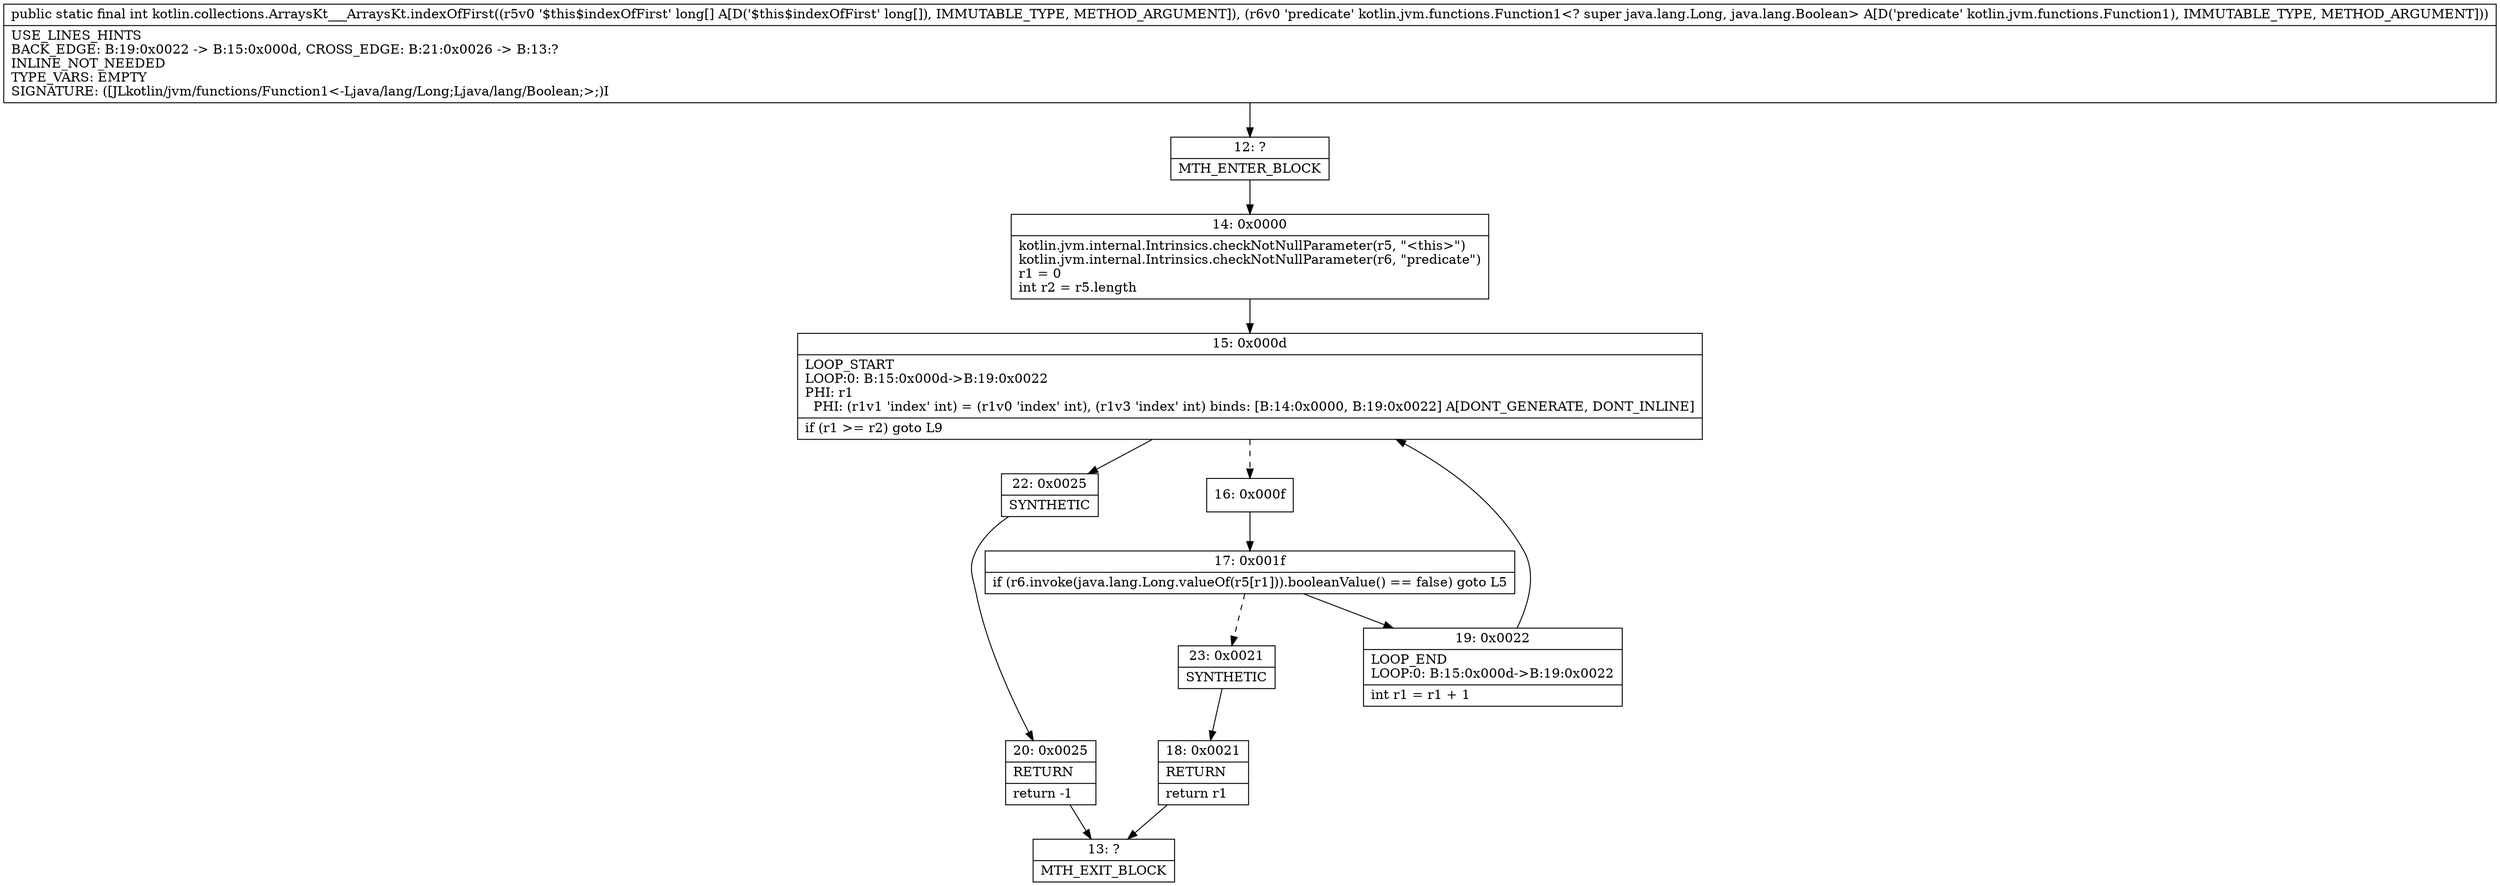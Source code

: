 digraph "CFG forkotlin.collections.ArraysKt___ArraysKt.indexOfFirst([JLkotlin\/jvm\/functions\/Function1;)I" {
Node_12 [shape=record,label="{12\:\ ?|MTH_ENTER_BLOCK\l}"];
Node_14 [shape=record,label="{14\:\ 0x0000|kotlin.jvm.internal.Intrinsics.checkNotNullParameter(r5, \"\<this\>\")\lkotlin.jvm.internal.Intrinsics.checkNotNullParameter(r6, \"predicate\")\lr1 = 0\lint r2 = r5.length\l}"];
Node_15 [shape=record,label="{15\:\ 0x000d|LOOP_START\lLOOP:0: B:15:0x000d\-\>B:19:0x0022\lPHI: r1 \l  PHI: (r1v1 'index' int) = (r1v0 'index' int), (r1v3 'index' int) binds: [B:14:0x0000, B:19:0x0022] A[DONT_GENERATE, DONT_INLINE]\l|if (r1 \>= r2) goto L9\l}"];
Node_16 [shape=record,label="{16\:\ 0x000f}"];
Node_17 [shape=record,label="{17\:\ 0x001f|if (r6.invoke(java.lang.Long.valueOf(r5[r1])).booleanValue() == false) goto L5\l}"];
Node_19 [shape=record,label="{19\:\ 0x0022|LOOP_END\lLOOP:0: B:15:0x000d\-\>B:19:0x0022\l|int r1 = r1 + 1\l}"];
Node_23 [shape=record,label="{23\:\ 0x0021|SYNTHETIC\l}"];
Node_18 [shape=record,label="{18\:\ 0x0021|RETURN\l|return r1\l}"];
Node_13 [shape=record,label="{13\:\ ?|MTH_EXIT_BLOCK\l}"];
Node_22 [shape=record,label="{22\:\ 0x0025|SYNTHETIC\l}"];
Node_20 [shape=record,label="{20\:\ 0x0025|RETURN\l|return \-1\l}"];
MethodNode[shape=record,label="{public static final int kotlin.collections.ArraysKt___ArraysKt.indexOfFirst((r5v0 '$this$indexOfFirst' long[] A[D('$this$indexOfFirst' long[]), IMMUTABLE_TYPE, METHOD_ARGUMENT]), (r6v0 'predicate' kotlin.jvm.functions.Function1\<? super java.lang.Long, java.lang.Boolean\> A[D('predicate' kotlin.jvm.functions.Function1), IMMUTABLE_TYPE, METHOD_ARGUMENT]))  | USE_LINES_HINTS\lBACK_EDGE: B:19:0x0022 \-\> B:15:0x000d, CROSS_EDGE: B:21:0x0026 \-\> B:13:?\lINLINE_NOT_NEEDED\lTYPE_VARS: EMPTY\lSIGNATURE: ([JLkotlin\/jvm\/functions\/Function1\<\-Ljava\/lang\/Long;Ljava\/lang\/Boolean;\>;)I\l}"];
MethodNode -> Node_12;Node_12 -> Node_14;
Node_14 -> Node_15;
Node_15 -> Node_16[style=dashed];
Node_15 -> Node_22;
Node_16 -> Node_17;
Node_17 -> Node_19;
Node_17 -> Node_23[style=dashed];
Node_19 -> Node_15;
Node_23 -> Node_18;
Node_18 -> Node_13;
Node_22 -> Node_20;
Node_20 -> Node_13;
}

